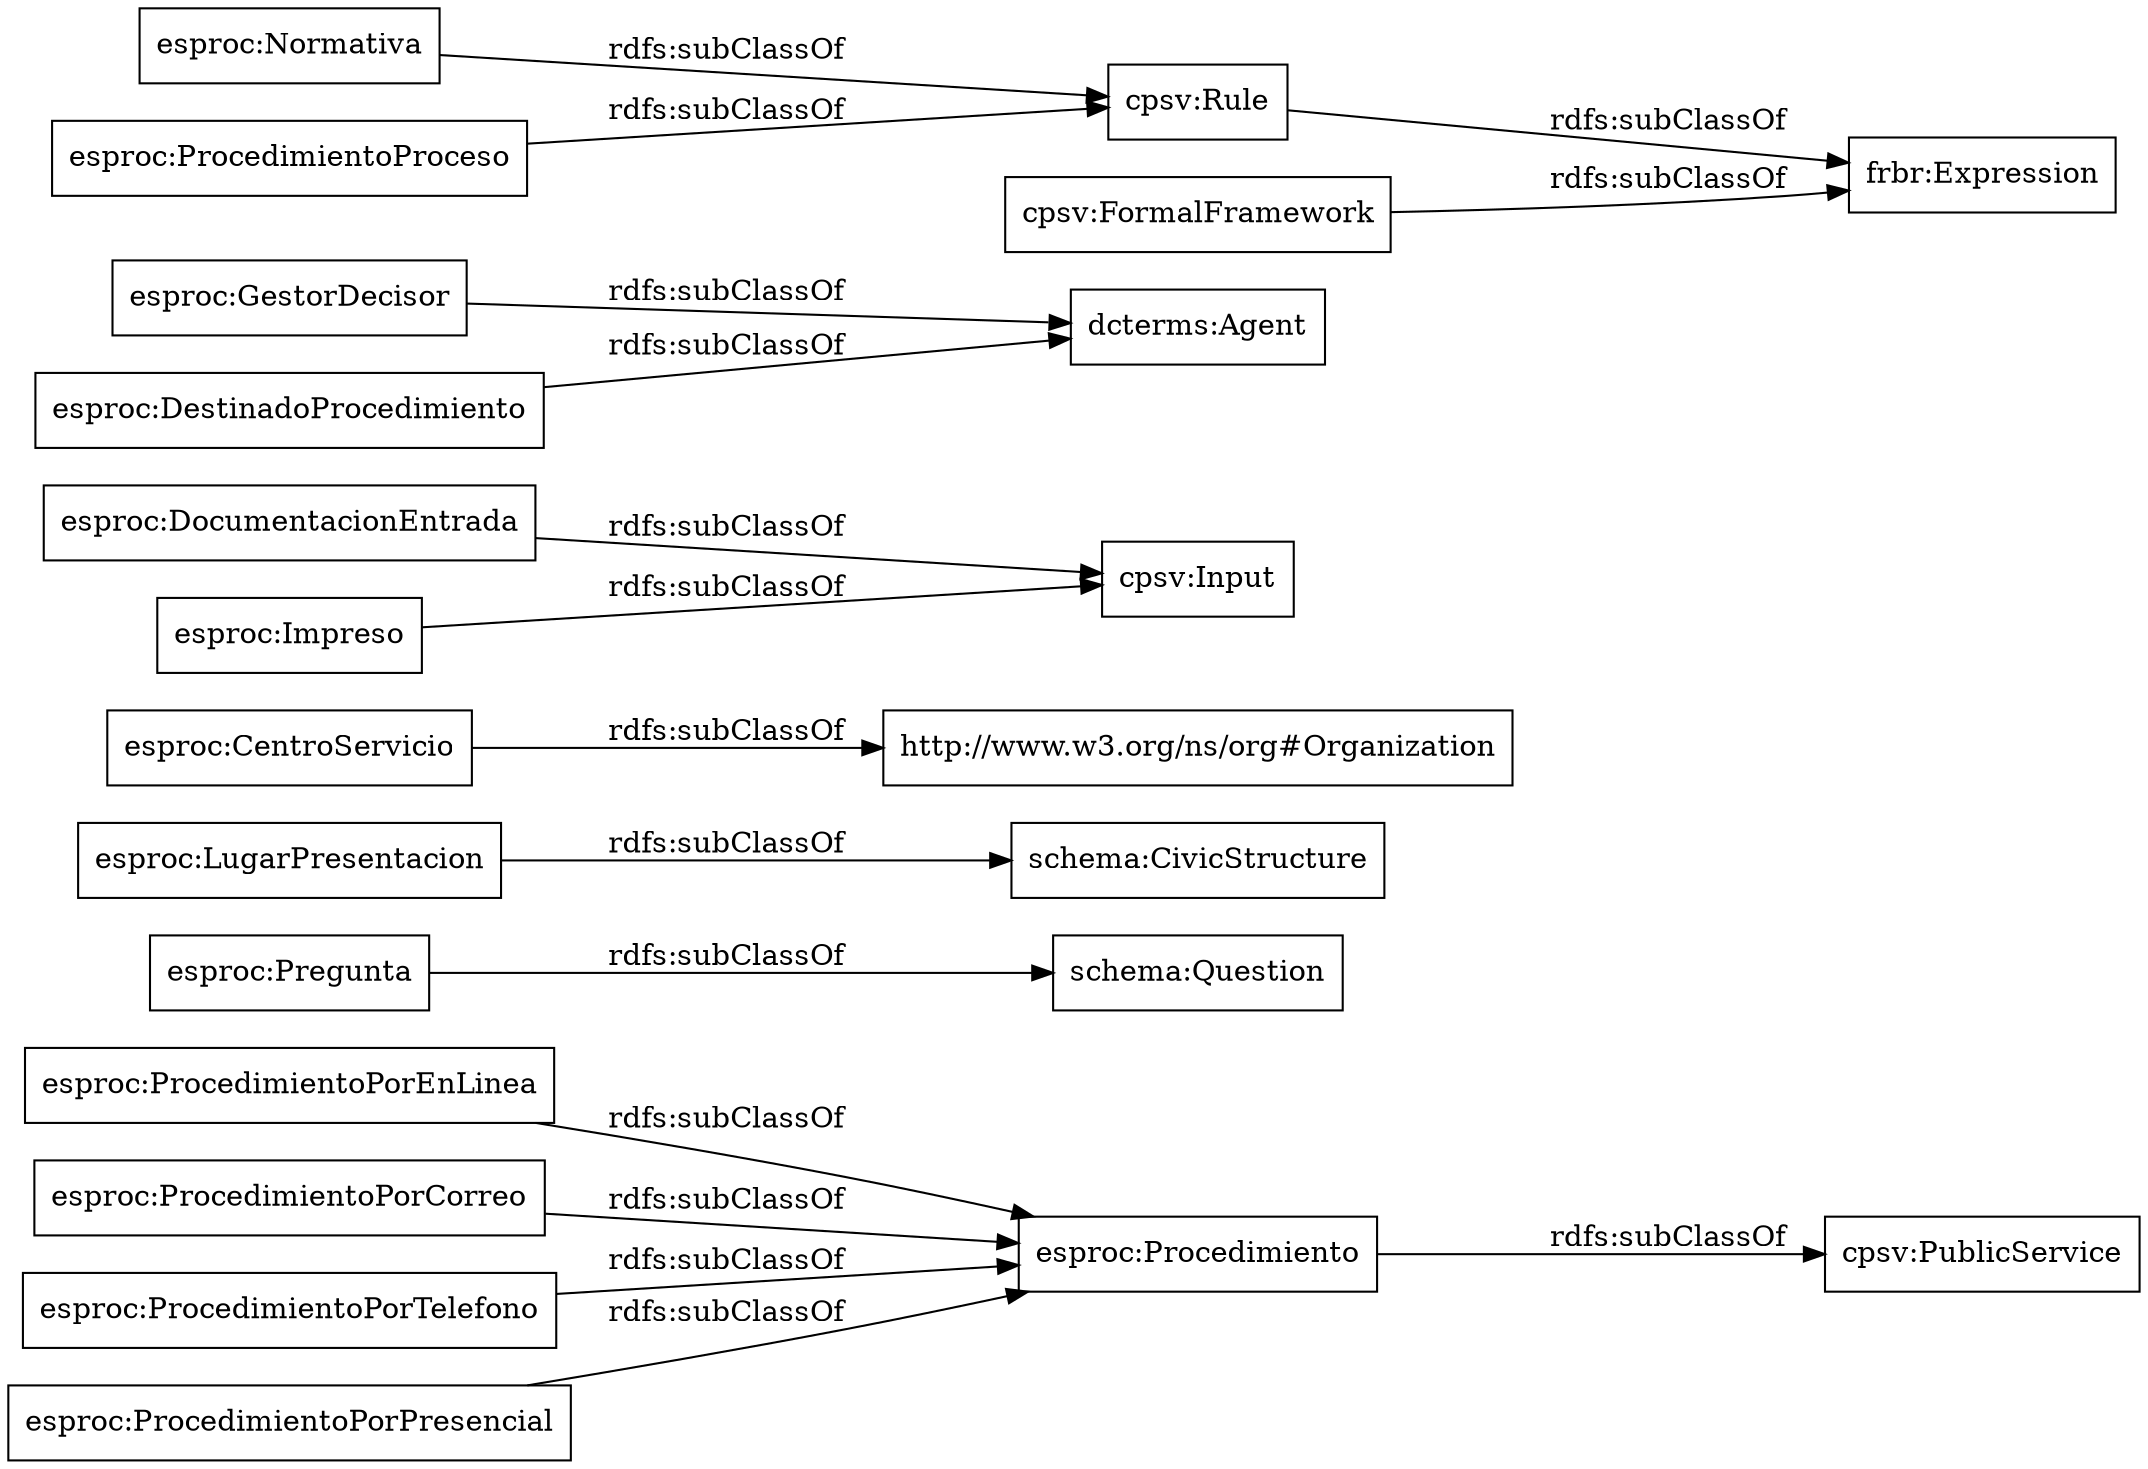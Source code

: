 digraph ar2dtool_diagram { 
rankdir=LR;
size="1000"
node [shape = rectangle, color="black"]; "esproc:ProcedimientoPorEnLinea" "schema:Question" "schema:CivicStructure" "esproc:CentroServicio" "esproc:DocumentacionEntrada" "esproc:GestorDecisor" "esproc:Impreso" "esproc:DestinadoProcedimiento" "esproc:ProcedimientoPorCorreo" "esproc:Normativa" "esproc:ProcedimientoPorTelefono" "esproc:Procedimiento" "esproc:ProcedimientoProceso" "esproc:Pregunta" "http://www.w3.org/ns/org#Organization" "esproc:LugarPresentacion" "esproc:ProcedimientoPorPresencial" "cpsv:FormalFramework" "cpsv:Input" "cpsv:Rule" "cpsv:PublicService" ; /*classes style*/
	"esproc:ProcedimientoPorEnLinea" -> "esproc:Procedimiento" [ label = "rdfs:subClassOf" ];
	"esproc:ProcedimientoPorPresencial" -> "esproc:Procedimiento" [ label = "rdfs:subClassOf" ];
	"esproc:DestinadoProcedimiento" -> "dcterms:Agent" [ label = "rdfs:subClassOf" ];
	"esproc:Pregunta" -> "schema:Question" [ label = "rdfs:subClassOf" ];
	"esproc:Procedimiento" -> "cpsv:PublicService" [ label = "rdfs:subClassOf" ];
	"esproc:Impreso" -> "cpsv:Input" [ label = "rdfs:subClassOf" ];
	"esproc:ProcedimientoProceso" -> "cpsv:Rule" [ label = "rdfs:subClassOf" ];
	"esproc:GestorDecisor" -> "dcterms:Agent" [ label = "rdfs:subClassOf" ];
	"esproc:ProcedimientoPorTelefono" -> "esproc:Procedimiento" [ label = "rdfs:subClassOf" ];
	"cpsv:Rule" -> "frbr:Expression" [ label = "rdfs:subClassOf" ];
	"esproc:DocumentacionEntrada" -> "cpsv:Input" [ label = "rdfs:subClassOf" ];
	"cpsv:FormalFramework" -> "frbr:Expression" [ label = "rdfs:subClassOf" ];
	"esproc:Normativa" -> "cpsv:Rule" [ label = "rdfs:subClassOf" ];
	"esproc:ProcedimientoPorCorreo" -> "esproc:Procedimiento" [ label = "rdfs:subClassOf" ];
	"esproc:LugarPresentacion" -> "schema:CivicStructure" [ label = "rdfs:subClassOf" ];
	"esproc:CentroServicio" -> "http://www.w3.org/ns/org#Organization" [ label = "rdfs:subClassOf" ];

}
